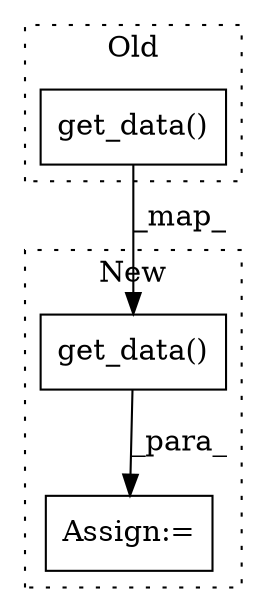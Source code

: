 digraph G {
subgraph cluster0 {
1 [label="get_data()" a="75" s="2284,2306" l="17,1" shape="box"];
label = "Old";
style="dotted";
}
subgraph cluster1 {
2 [label="get_data()" a="75" s="2500,2522" l="17,1" shape="box"];
3 [label="Assign:=" a="68" s="2481" l="3" shape="box"];
label = "New";
style="dotted";
}
1 -> 2 [label="_map_"];
2 -> 3 [label="_para_"];
}